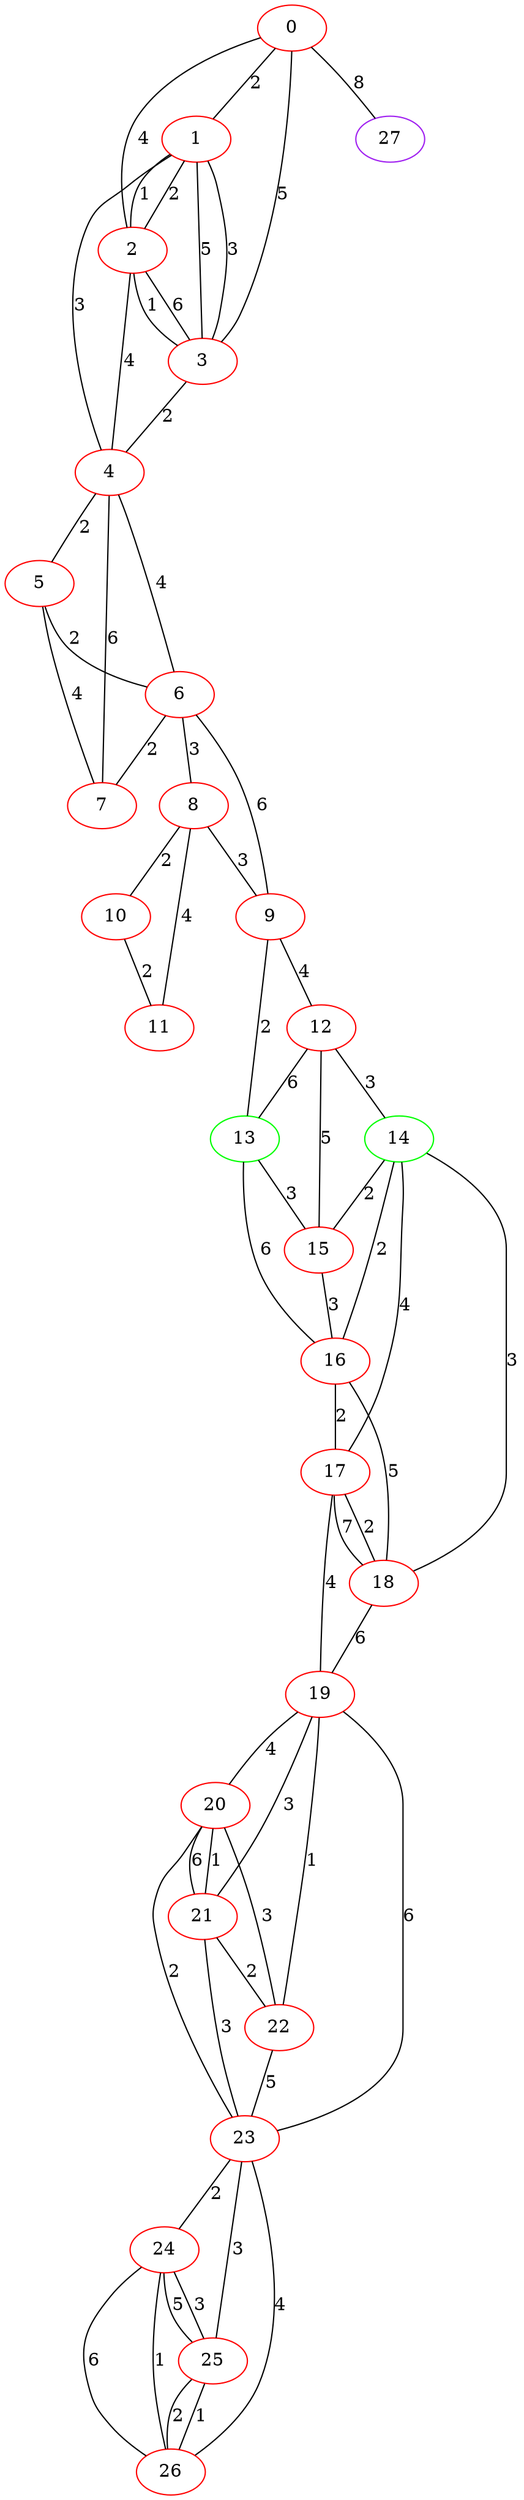 graph "" {
0 [color=red, weight=1];
1 [color=red, weight=1];
2 [color=red, weight=1];
3 [color=red, weight=1];
4 [color=red, weight=1];
5 [color=red, weight=1];
6 [color=red, weight=1];
7 [color=red, weight=1];
8 [color=red, weight=1];
9 [color=red, weight=1];
10 [color=red, weight=1];
11 [color=red, weight=1];
12 [color=red, weight=1];
13 [color=green, weight=2];
14 [color=green, weight=2];
15 [color=red, weight=1];
16 [color=red, weight=1];
17 [color=red, weight=1];
18 [color=red, weight=1];
19 [color=red, weight=1];
20 [color=red, weight=1];
21 [color=red, weight=1];
22 [color=red, weight=1];
23 [color=red, weight=1];
24 [color=red, weight=1];
25 [color=red, weight=1];
26 [color=red, weight=1];
27 [color=purple, weight=4];
0 -- 27  [key=0, label=8];
0 -- 1  [key=0, label=2];
0 -- 2  [key=0, label=4];
0 -- 3  [key=0, label=5];
1 -- 2  [key=0, label=1];
1 -- 2  [key=1, label=2];
1 -- 3  [key=0, label=5];
1 -- 3  [key=1, label=3];
1 -- 4  [key=0, label=3];
2 -- 3  [key=0, label=6];
2 -- 3  [key=1, label=1];
2 -- 4  [key=0, label=4];
3 -- 4  [key=0, label=2];
4 -- 5  [key=0, label=2];
4 -- 6  [key=0, label=4];
4 -- 7  [key=0, label=6];
5 -- 6  [key=0, label=2];
5 -- 7  [key=0, label=4];
6 -- 8  [key=0, label=3];
6 -- 9  [key=0, label=6];
6 -- 7  [key=0, label=2];
8 -- 9  [key=0, label=3];
8 -- 10  [key=0, label=2];
8 -- 11  [key=0, label=4];
9 -- 12  [key=0, label=4];
9 -- 13  [key=0, label=2];
10 -- 11  [key=0, label=2];
12 -- 13  [key=0, label=6];
12 -- 14  [key=0, label=3];
12 -- 15  [key=0, label=5];
13 -- 16  [key=0, label=6];
13 -- 15  [key=0, label=3];
14 -- 16  [key=0, label=2];
14 -- 17  [key=0, label=4];
14 -- 18  [key=0, label=3];
14 -- 15  [key=0, label=2];
15 -- 16  [key=0, label=3];
16 -- 17  [key=0, label=2];
16 -- 18  [key=0, label=5];
17 -- 18  [key=0, label=2];
17 -- 18  [key=1, label=7];
17 -- 19  [key=0, label=4];
18 -- 19  [key=0, label=6];
19 -- 20  [key=0, label=4];
19 -- 21  [key=0, label=3];
19 -- 22  [key=0, label=1];
19 -- 23  [key=0, label=6];
20 -- 21  [key=0, label=1];
20 -- 21  [key=1, label=6];
20 -- 22  [key=0, label=3];
20 -- 23  [key=0, label=2];
21 -- 22  [key=0, label=2];
21 -- 23  [key=0, label=3];
22 -- 23  [key=0, label=5];
23 -- 24  [key=0, label=2];
23 -- 25  [key=0, label=3];
23 -- 26  [key=0, label=4];
24 -- 25  [key=0, label=5];
24 -- 25  [key=1, label=3];
24 -- 26  [key=0, label=6];
24 -- 26  [key=1, label=1];
25 -- 26  [key=0, label=1];
25 -- 26  [key=1, label=2];
}
